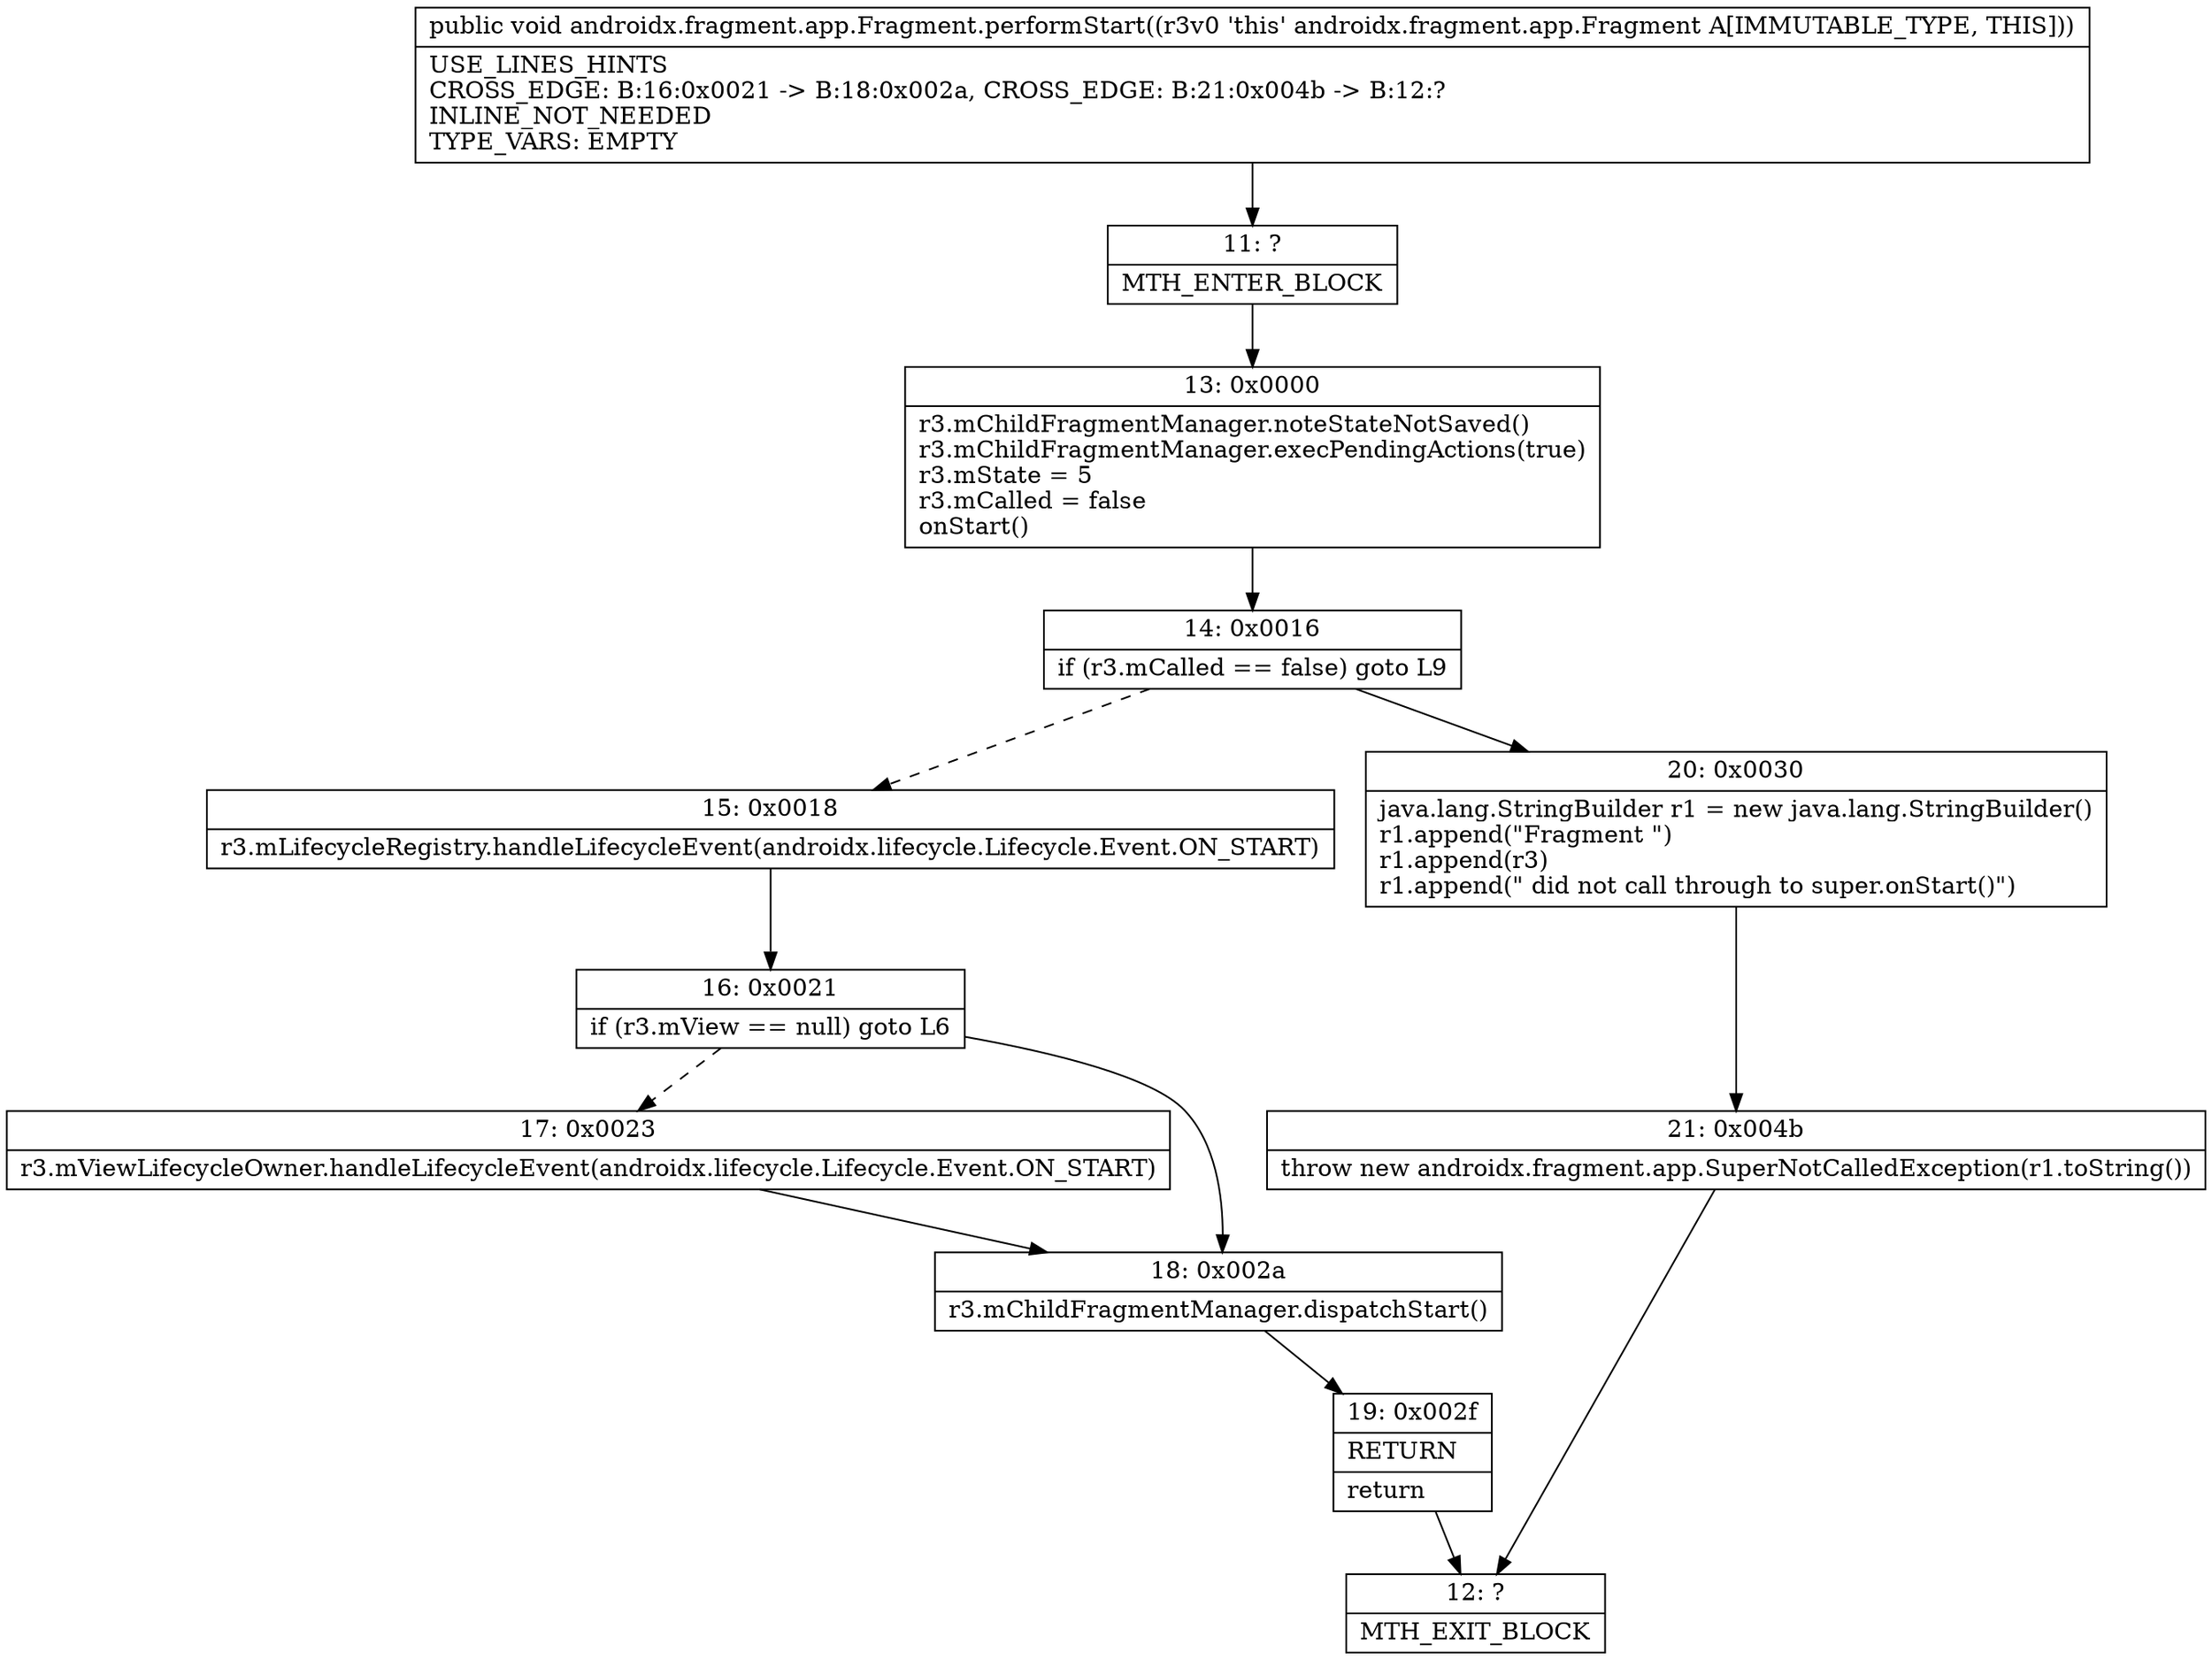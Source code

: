 digraph "CFG forandroidx.fragment.app.Fragment.performStart()V" {
Node_11 [shape=record,label="{11\:\ ?|MTH_ENTER_BLOCK\l}"];
Node_13 [shape=record,label="{13\:\ 0x0000|r3.mChildFragmentManager.noteStateNotSaved()\lr3.mChildFragmentManager.execPendingActions(true)\lr3.mState = 5\lr3.mCalled = false\lonStart()\l}"];
Node_14 [shape=record,label="{14\:\ 0x0016|if (r3.mCalled == false) goto L9\l}"];
Node_15 [shape=record,label="{15\:\ 0x0018|r3.mLifecycleRegistry.handleLifecycleEvent(androidx.lifecycle.Lifecycle.Event.ON_START)\l}"];
Node_16 [shape=record,label="{16\:\ 0x0021|if (r3.mView == null) goto L6\l}"];
Node_17 [shape=record,label="{17\:\ 0x0023|r3.mViewLifecycleOwner.handleLifecycleEvent(androidx.lifecycle.Lifecycle.Event.ON_START)\l}"];
Node_18 [shape=record,label="{18\:\ 0x002a|r3.mChildFragmentManager.dispatchStart()\l}"];
Node_19 [shape=record,label="{19\:\ 0x002f|RETURN\l|return\l}"];
Node_12 [shape=record,label="{12\:\ ?|MTH_EXIT_BLOCK\l}"];
Node_20 [shape=record,label="{20\:\ 0x0030|java.lang.StringBuilder r1 = new java.lang.StringBuilder()\lr1.append(\"Fragment \")\lr1.append(r3)\lr1.append(\" did not call through to super.onStart()\")\l}"];
Node_21 [shape=record,label="{21\:\ 0x004b|throw new androidx.fragment.app.SuperNotCalledException(r1.toString())\l}"];
MethodNode[shape=record,label="{public void androidx.fragment.app.Fragment.performStart((r3v0 'this' androidx.fragment.app.Fragment A[IMMUTABLE_TYPE, THIS]))  | USE_LINES_HINTS\lCROSS_EDGE: B:16:0x0021 \-\> B:18:0x002a, CROSS_EDGE: B:21:0x004b \-\> B:12:?\lINLINE_NOT_NEEDED\lTYPE_VARS: EMPTY\l}"];
MethodNode -> Node_11;Node_11 -> Node_13;
Node_13 -> Node_14;
Node_14 -> Node_15[style=dashed];
Node_14 -> Node_20;
Node_15 -> Node_16;
Node_16 -> Node_17[style=dashed];
Node_16 -> Node_18;
Node_17 -> Node_18;
Node_18 -> Node_19;
Node_19 -> Node_12;
Node_20 -> Node_21;
Node_21 -> Node_12;
}

